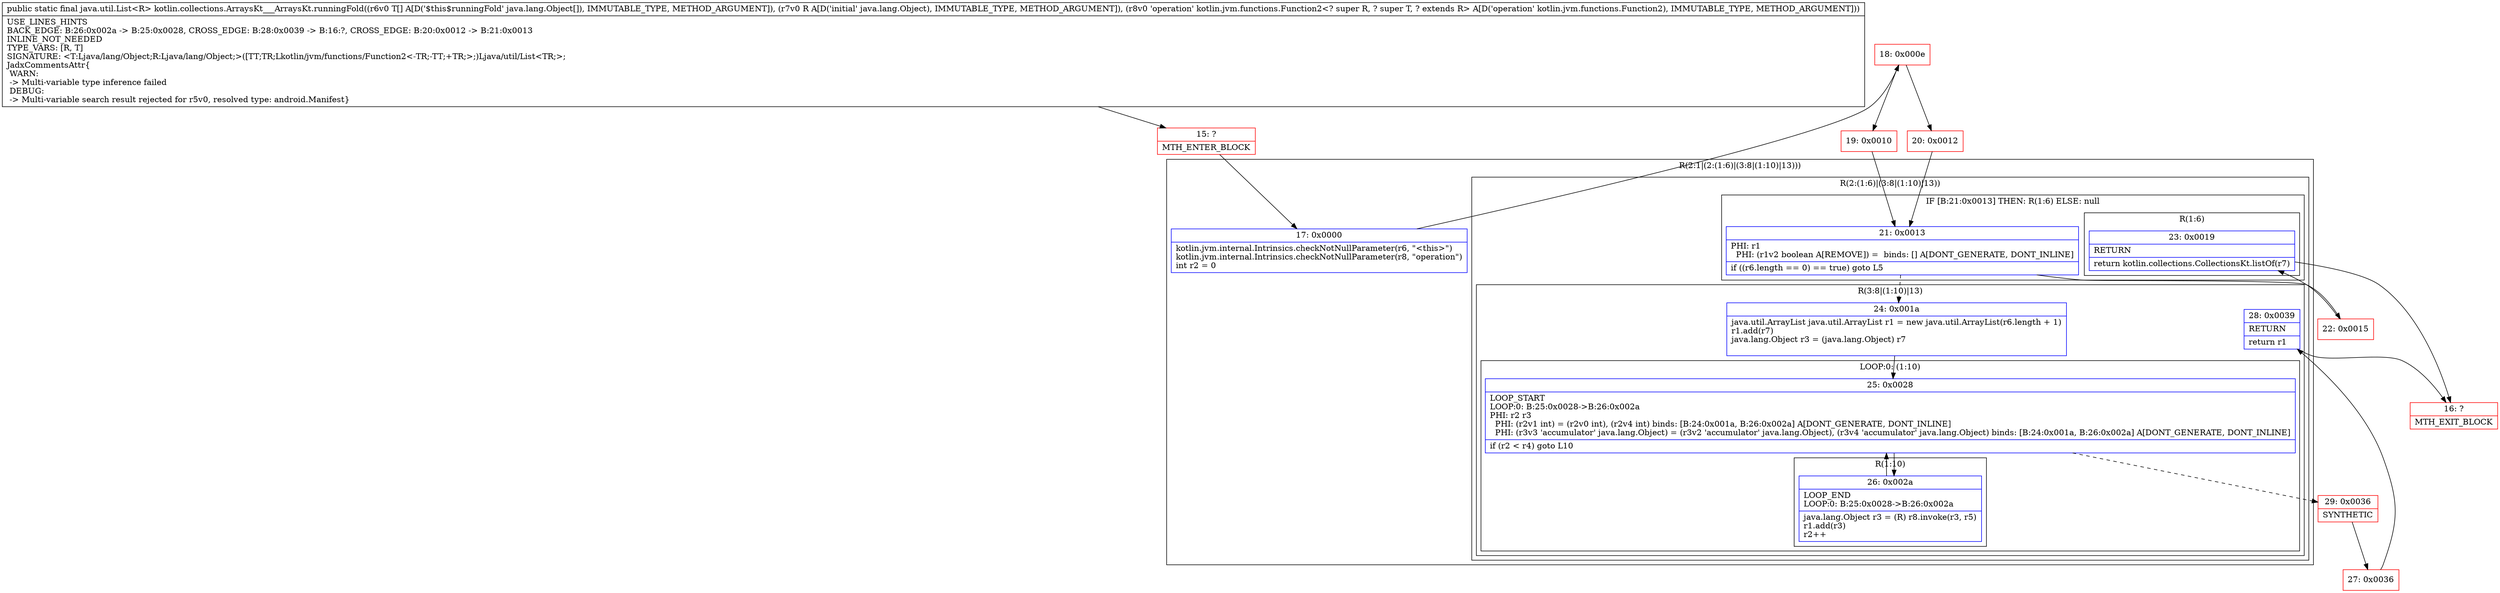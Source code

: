 digraph "CFG forkotlin.collections.ArraysKt___ArraysKt.runningFold([Ljava\/lang\/Object;Ljava\/lang\/Object;Lkotlin\/jvm\/functions\/Function2;)Ljava\/util\/List;" {
subgraph cluster_Region_2146537171 {
label = "R(2:1|(2:(1:6)|(3:8|(1:10)|13)))";
node [shape=record,color=blue];
Node_17 [shape=record,label="{17\:\ 0x0000|kotlin.jvm.internal.Intrinsics.checkNotNullParameter(r6, \"\<this\>\")\lkotlin.jvm.internal.Intrinsics.checkNotNullParameter(r8, \"operation\")\lint r2 = 0\l}"];
subgraph cluster_Region_2014257353 {
label = "R(2:(1:6)|(3:8|(1:10)|13))";
node [shape=record,color=blue];
subgraph cluster_IfRegion_2027743577 {
label = "IF [B:21:0x0013] THEN: R(1:6) ELSE: null";
node [shape=record,color=blue];
Node_21 [shape=record,label="{21\:\ 0x0013|PHI: r1 \l  PHI: (r1v2 boolean A[REMOVE]) =  binds: [] A[DONT_GENERATE, DONT_INLINE]\l|if ((r6.length == 0) == true) goto L5\l}"];
subgraph cluster_Region_1749476123 {
label = "R(1:6)";
node [shape=record,color=blue];
Node_23 [shape=record,label="{23\:\ 0x0019|RETURN\l|return kotlin.collections.CollectionsKt.listOf(r7)\l}"];
}
}
subgraph cluster_Region_1831469208 {
label = "R(3:8|(1:10)|13)";
node [shape=record,color=blue];
Node_24 [shape=record,label="{24\:\ 0x001a|java.util.ArrayList java.util.ArrayList r1 = new java.util.ArrayList(r6.length + 1)\lr1.add(r7)\ljava.lang.Object r3 = (java.lang.Object) r7\l\l}"];
subgraph cluster_LoopRegion_1673946191 {
label = "LOOP:0: (1:10)";
node [shape=record,color=blue];
Node_25 [shape=record,label="{25\:\ 0x0028|LOOP_START\lLOOP:0: B:25:0x0028\-\>B:26:0x002a\lPHI: r2 r3 \l  PHI: (r2v1 int) = (r2v0 int), (r2v4 int) binds: [B:24:0x001a, B:26:0x002a] A[DONT_GENERATE, DONT_INLINE]\l  PHI: (r3v3 'accumulator' java.lang.Object) = (r3v2 'accumulator' java.lang.Object), (r3v4 'accumulator' java.lang.Object) binds: [B:24:0x001a, B:26:0x002a] A[DONT_GENERATE, DONT_INLINE]\l|if (r2 \< r4) goto L10\l}"];
subgraph cluster_Region_1274251360 {
label = "R(1:10)";
node [shape=record,color=blue];
Node_26 [shape=record,label="{26\:\ 0x002a|LOOP_END\lLOOP:0: B:25:0x0028\-\>B:26:0x002a\l|java.lang.Object r3 = (R) r8.invoke(r3, r5)\lr1.add(r3)\lr2++\l}"];
}
}
Node_28 [shape=record,label="{28\:\ 0x0039|RETURN\l|return r1\l}"];
}
}
}
Node_15 [shape=record,color=red,label="{15\:\ ?|MTH_ENTER_BLOCK\l}"];
Node_18 [shape=record,color=red,label="{18\:\ 0x000e}"];
Node_19 [shape=record,color=red,label="{19\:\ 0x0010}"];
Node_22 [shape=record,color=red,label="{22\:\ 0x0015}"];
Node_16 [shape=record,color=red,label="{16\:\ ?|MTH_EXIT_BLOCK\l}"];
Node_29 [shape=record,color=red,label="{29\:\ 0x0036|SYNTHETIC\l}"];
Node_27 [shape=record,color=red,label="{27\:\ 0x0036}"];
Node_20 [shape=record,color=red,label="{20\:\ 0x0012}"];
MethodNode[shape=record,label="{public static final java.util.List\<R\> kotlin.collections.ArraysKt___ArraysKt.runningFold((r6v0 T[] A[D('$this$runningFold' java.lang.Object[]), IMMUTABLE_TYPE, METHOD_ARGUMENT]), (r7v0 R A[D('initial' java.lang.Object), IMMUTABLE_TYPE, METHOD_ARGUMENT]), (r8v0 'operation' kotlin.jvm.functions.Function2\<? super R, ? super T, ? extends R\> A[D('operation' kotlin.jvm.functions.Function2), IMMUTABLE_TYPE, METHOD_ARGUMENT]))  | USE_LINES_HINTS\lBACK_EDGE: B:26:0x002a \-\> B:25:0x0028, CROSS_EDGE: B:28:0x0039 \-\> B:16:?, CROSS_EDGE: B:20:0x0012 \-\> B:21:0x0013\lINLINE_NOT_NEEDED\lTYPE_VARS: [R, T]\lSIGNATURE: \<T:Ljava\/lang\/Object;R:Ljava\/lang\/Object;\>([TT;TR;Lkotlin\/jvm\/functions\/Function2\<\-TR;\-TT;+TR;\>;)Ljava\/util\/List\<TR;\>;\lJadxCommentsAttr\{\l WARN: \l \-\> Multi\-variable type inference failed\l DEBUG: \l \-\> Multi\-variable search result rejected for r5v0, resolved type: android.Manifest\}\l}"];
MethodNode -> Node_15;Node_17 -> Node_18;
Node_21 -> Node_22;
Node_21 -> Node_24[style=dashed];
Node_23 -> Node_16;
Node_24 -> Node_25;
Node_25 -> Node_26;
Node_25 -> Node_29[style=dashed];
Node_26 -> Node_25;
Node_28 -> Node_16;
Node_15 -> Node_17;
Node_18 -> Node_19;
Node_18 -> Node_20;
Node_19 -> Node_21;
Node_22 -> Node_23;
Node_29 -> Node_27;
Node_27 -> Node_28;
Node_20 -> Node_21;
}

